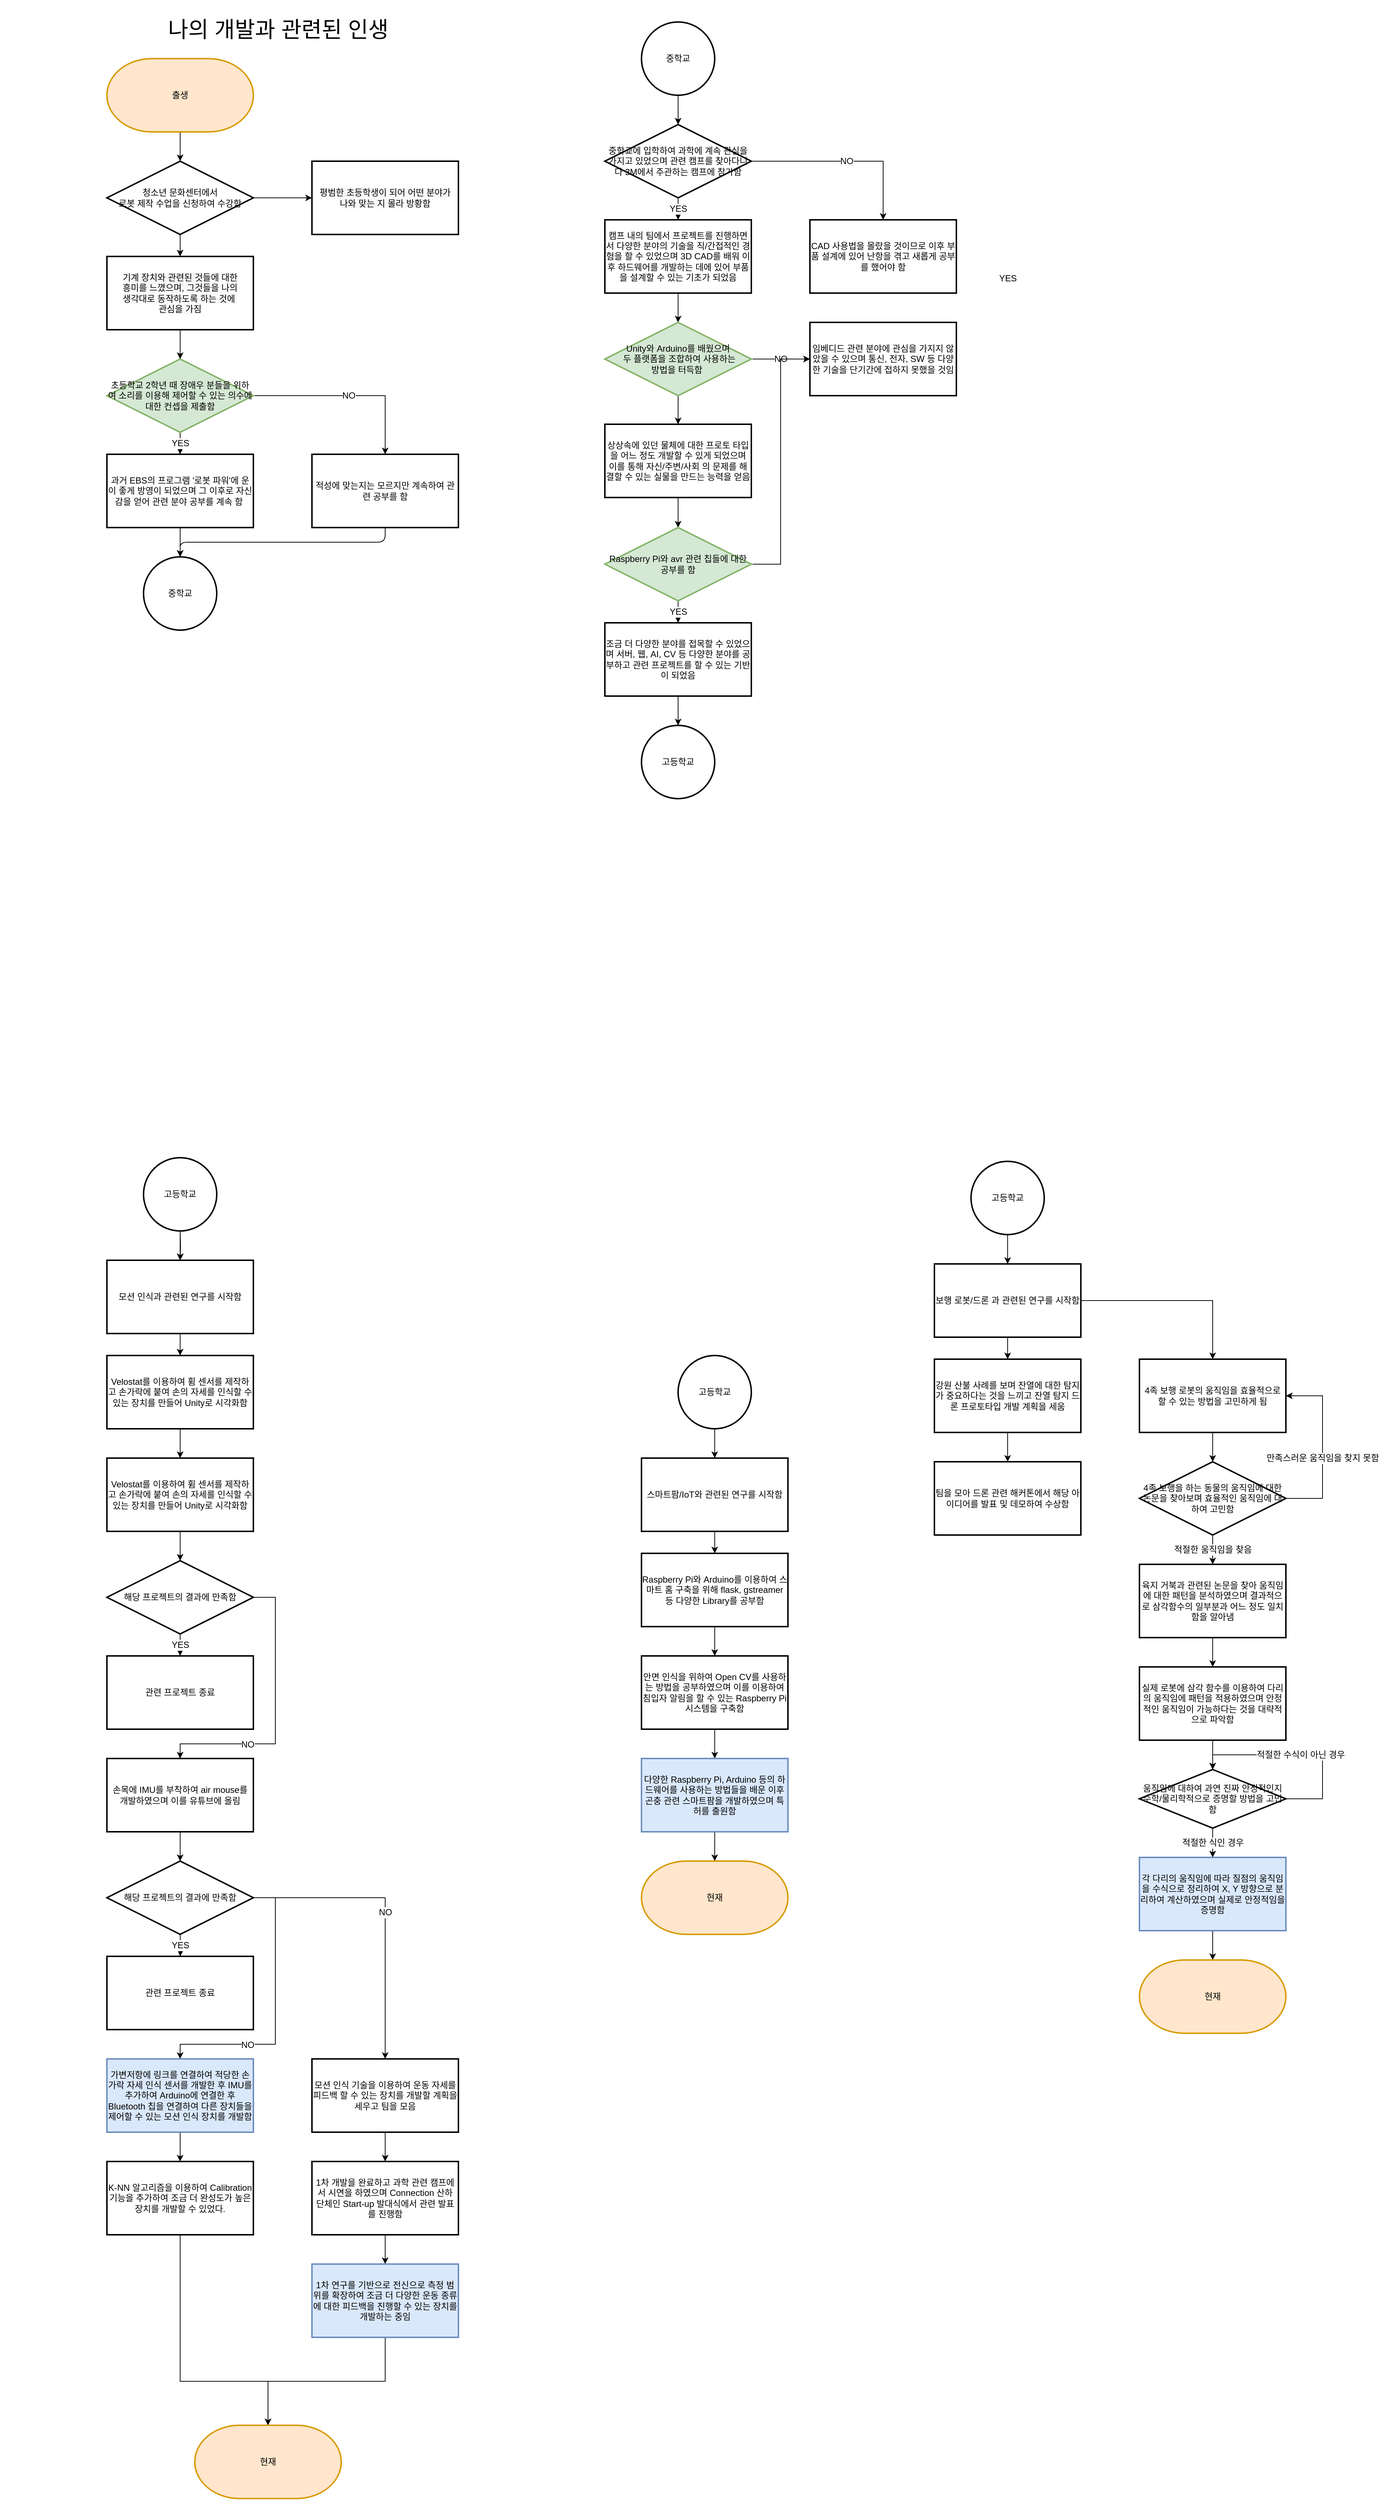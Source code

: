 <mxfile version="14.4.9" type="device"><diagram id="C5RBs43oDa-KdzZeNtuy" name="Page-1"><mxGraphModel dx="8248" dy="2820" grid="1" gridSize="10" guides="1" tooltips="1" connect="1" arrows="1" fold="1" page="1" pageScale="1" pageWidth="827" pageHeight="1169" math="0" shadow="0"><root><mxCell id="WIyWlLk6GJQsqaUBKTNV-0"/><mxCell id="WIyWlLk6GJQsqaUBKTNV-1" parent="WIyWlLk6GJQsqaUBKTNV-0"/><mxCell id="JVWOPgINhznZeAegAOgV-6" value="" style="edgeStyle=orthogonalEdgeStyle;rounded=0;orthogonalLoop=1;jettySize=auto;html=1;fontSize=12;" edge="1" parent="WIyWlLk6GJQsqaUBKTNV-1" source="Eqnc9qR9MY8-BZ1hoh0--2" target="JVWOPgINhznZeAegAOgV-3"><mxGeometry relative="1" as="geometry"/></mxCell><mxCell id="Eqnc9qR9MY8-BZ1hoh0--2" value="출생" style="strokeWidth=2;html=1;shape=mxgraph.flowchart.terminator;whiteSpace=wrap;fontSize=12;fillColor=#ffe6cc;strokeColor=#d79b00;" parent="WIyWlLk6GJQsqaUBKTNV-1" vertex="1"><mxGeometry x="180" y="80" width="200" height="100" as="geometry"/></mxCell><mxCell id="Eqnc9qR9MY8-BZ1hoh0--3" value="나의 개발과 관련된 인생" style="text;html=1;strokeColor=none;fillColor=none;align=center;verticalAlign=middle;whiteSpace=wrap;rounded=0;fontSize=30;" parent="WIyWlLk6GJQsqaUBKTNV-1" vertex="1"><mxGeometry x="34" width="760" height="80" as="geometry"/></mxCell><mxCell id="JVWOPgINhznZeAegAOgV-48" value="" style="edgeStyle=orthogonalEdgeStyle;rounded=0;orthogonalLoop=1;jettySize=auto;html=1;fontSize=12;" edge="1" parent="WIyWlLk6GJQsqaUBKTNV-1" source="JVWOPgINhznZeAegAOgV-3" target="JVWOPgINhznZeAegAOgV-47"><mxGeometry relative="1" as="geometry"/></mxCell><mxCell id="JVWOPgINhznZeAegAOgV-50" value="" style="edgeStyle=orthogonalEdgeStyle;rounded=0;orthogonalLoop=1;jettySize=auto;html=1;fontSize=12;" edge="1" parent="WIyWlLk6GJQsqaUBKTNV-1" source="JVWOPgINhznZeAegAOgV-3" target="JVWOPgINhznZeAegAOgV-49"><mxGeometry relative="1" as="geometry"/></mxCell><mxCell id="JVWOPgINhznZeAegAOgV-3" value="청소년 문화센터에서&lt;br&gt;로봇 제작 수업을 신청하여 수강함" style="strokeWidth=2;html=1;shape=mxgraph.flowchart.decision;whiteSpace=wrap;fontSize=12;" vertex="1" parent="WIyWlLk6GJQsqaUBKTNV-1"><mxGeometry x="180" y="220" width="200" height="100" as="geometry"/></mxCell><mxCell id="JVWOPgINhznZeAegAOgV-13" value="YES" style="edgeStyle=orthogonalEdgeStyle;rounded=0;orthogonalLoop=1;jettySize=auto;html=1;fontSize=12;" edge="1" parent="WIyWlLk6GJQsqaUBKTNV-1" source="JVWOPgINhznZeAegAOgV-8" target="JVWOPgINhznZeAegAOgV-12"><mxGeometry relative="1" as="geometry"/></mxCell><mxCell id="JVWOPgINhznZeAegAOgV-17" value="NO" style="edgeStyle=orthogonalEdgeStyle;rounded=0;orthogonalLoop=1;jettySize=auto;html=1;fontSize=12;" edge="1" parent="WIyWlLk6GJQsqaUBKTNV-1" source="JVWOPgINhznZeAegAOgV-8" target="JVWOPgINhznZeAegAOgV-16"><mxGeometry relative="1" as="geometry"/></mxCell><mxCell id="JVWOPgINhznZeAegAOgV-8" value="초등학교 2학년 때 장애우 분들을 위하여 소리를 이용해 제어할 수 있는 의수에 대한 컨셉을 제출함" style="strokeWidth=2;html=1;shape=mxgraph.flowchart.decision;whiteSpace=wrap;fontSize=12;fillColor=#d5e8d4;strokeColor=#82b366;" vertex="1" parent="WIyWlLk6GJQsqaUBKTNV-1"><mxGeometry x="180" y="490" width="200" height="100" as="geometry"/></mxCell><mxCell id="JVWOPgINhznZeAegAOgV-19" value="" style="edgeStyle=orthogonalEdgeStyle;rounded=0;orthogonalLoop=1;jettySize=auto;html=1;fontSize=12;" edge="1" parent="WIyWlLk6GJQsqaUBKTNV-1" source="JVWOPgINhznZeAegAOgV-12"><mxGeometry relative="1" as="geometry"><mxPoint x="280" y="760" as="targetPoint"/></mxGeometry></mxCell><mxCell id="JVWOPgINhznZeAegAOgV-12" value="과거 EBS의 프로그램 '로봇 파워'에 운이 좋게 방영이 되었으며 그 이후로 자신감을 얻어 관련 분야 공부를 계속 함&amp;nbsp;" style="whiteSpace=wrap;html=1;strokeWidth=2;" vertex="1" parent="WIyWlLk6GJQsqaUBKTNV-1"><mxGeometry x="180" y="620" width="200" height="100" as="geometry"/></mxCell><mxCell id="JVWOPgINhznZeAegAOgV-16" value="적성에 맞는지는 모르지만 계속하여 관련 공부를 함" style="whiteSpace=wrap;html=1;strokeWidth=2;" vertex="1" parent="WIyWlLk6GJQsqaUBKTNV-1"><mxGeometry x="460" y="620" width="200" height="100" as="geometry"/></mxCell><mxCell id="JVWOPgINhznZeAegAOgV-20" value="" style="endArrow=classic;html=1;fontSize=12;entryX=0.5;entryY=0;entryDx=0;entryDy=0;exitX=0.5;exitY=1;exitDx=0;exitDy=0;" edge="1" parent="WIyWlLk6GJQsqaUBKTNV-1" source="JVWOPgINhznZeAegAOgV-16"><mxGeometry width="50" height="50" relative="1" as="geometry"><mxPoint x="570" y="840" as="sourcePoint"/><mxPoint x="280" y="760" as="targetPoint"/><Array as="points"><mxPoint x="560" y="740"/><mxPoint x="280" y="740"/></Array></mxGeometry></mxCell><mxCell id="JVWOPgINhznZeAegAOgV-47" value="&#10;&#10;&lt;span style=&quot;color: rgb(0, 0, 0); font-family: helvetica; font-size: 12px; font-style: normal; font-weight: 400; letter-spacing: normal; text-align: center; text-indent: 0px; text-transform: none; word-spacing: 0px; background-color: rgb(248, 249, 250); display: inline; float: none;&quot;&gt;평범한 초등학생이 되어 어떤 분야가&lt;/span&gt;&lt;br style=&quot;color: rgb(0, 0, 0); font-family: helvetica; font-size: 12px; font-style: normal; font-weight: 400; letter-spacing: normal; text-align: center; text-indent: 0px; text-transform: none; word-spacing: 0px; background-color: rgb(248, 249, 250);&quot;&gt;&lt;span style=&quot;color: rgb(0, 0, 0); font-family: helvetica; font-size: 12px; font-style: normal; font-weight: 400; letter-spacing: normal; text-align: center; text-indent: 0px; text-transform: none; word-spacing: 0px; background-color: rgb(248, 249, 250); display: inline; float: none;&quot;&gt;나와 맞는 지 몰라 방황함&lt;/span&gt;&#10;&#10;" style="whiteSpace=wrap;html=1;strokeWidth=2;" vertex="1" parent="WIyWlLk6GJQsqaUBKTNV-1"><mxGeometry x="460" y="220" width="200" height="100" as="geometry"/></mxCell><mxCell id="JVWOPgINhznZeAegAOgV-51" value="" style="edgeStyle=orthogonalEdgeStyle;rounded=0;orthogonalLoop=1;jettySize=auto;html=1;fontSize=12;" edge="1" parent="WIyWlLk6GJQsqaUBKTNV-1" source="JVWOPgINhznZeAegAOgV-49" target="JVWOPgINhznZeAegAOgV-8"><mxGeometry relative="1" as="geometry"/></mxCell><mxCell id="JVWOPgINhznZeAegAOgV-49" value="&#10;&#10;&lt;span style=&quot;color: rgb(0, 0, 0); font-family: helvetica; font-size: 12px; font-style: normal; font-weight: 400; letter-spacing: normal; text-align: center; text-indent: 0px; text-transform: none; word-spacing: 0px; background-color: rgb(248, 249, 250); display: inline; float: none;&quot;&gt;기계 장치와 관련된 것들에 대한&lt;/span&gt;&lt;br style=&quot;color: rgb(0, 0, 0); font-family: helvetica; font-size: 12px; font-style: normal; font-weight: 400; letter-spacing: normal; text-align: center; text-indent: 0px; text-transform: none; word-spacing: 0px; background-color: rgb(248, 249, 250);&quot;&gt;&lt;span style=&quot;color: rgb(0, 0, 0); font-family: helvetica; font-size: 12px; font-style: normal; font-weight: 400; letter-spacing: normal; text-align: center; text-indent: 0px; text-transform: none; word-spacing: 0px; background-color: rgb(248, 249, 250); display: inline; float: none;&quot;&gt;흥미를 느꼈으며, 그것들을 나의&lt;/span&gt;&lt;br style=&quot;color: rgb(0, 0, 0); font-family: helvetica; font-size: 12px; font-style: normal; font-weight: 400; letter-spacing: normal; text-align: center; text-indent: 0px; text-transform: none; word-spacing: 0px; background-color: rgb(248, 249, 250);&quot;&gt;&lt;span style=&quot;color: rgb(0, 0, 0); font-family: helvetica; font-size: 12px; font-style: normal; font-weight: 400; letter-spacing: normal; text-align: center; text-indent: 0px; text-transform: none; word-spacing: 0px; background-color: rgb(248, 249, 250); display: inline; float: none;&quot;&gt;생각대로 동작하도록 하는 것에&amp;nbsp;&lt;/span&gt;&lt;br style=&quot;color: rgb(0, 0, 0); font-family: helvetica; font-size: 12px; font-style: normal; font-weight: 400; letter-spacing: normal; text-align: center; text-indent: 0px; text-transform: none; word-spacing: 0px; background-color: rgb(248, 249, 250);&quot;&gt;&lt;span style=&quot;color: rgb(0, 0, 0); font-family: helvetica; font-size: 12px; font-style: normal; font-weight: 400; letter-spacing: normal; text-align: center; text-indent: 0px; text-transform: none; word-spacing: 0px; background-color: rgb(248, 249, 250); display: inline; float: none;&quot;&gt;관심을 가짐&lt;/span&gt;&#10;&#10;" style="whiteSpace=wrap;html=1;strokeWidth=2;" vertex="1" parent="WIyWlLk6GJQsqaUBKTNV-1"><mxGeometry x="180" y="350" width="200" height="100" as="geometry"/></mxCell><mxCell id="JVWOPgINhznZeAegAOgV-55" value="" style="edgeStyle=orthogonalEdgeStyle;rounded=0;orthogonalLoop=1;jettySize=auto;html=1;fontSize=12;" edge="1" parent="WIyWlLk6GJQsqaUBKTNV-1" target="JVWOPgINhznZeAegAOgV-54"><mxGeometry relative="1" as="geometry"><mxPoint x="280" y="1680" as="sourcePoint"/></mxGeometry></mxCell><mxCell id="JVWOPgINhznZeAegAOgV-62" value="" style="edgeStyle=orthogonalEdgeStyle;rounded=0;orthogonalLoop=1;jettySize=auto;html=1;fontSize=12;" edge="1" parent="WIyWlLk6GJQsqaUBKTNV-1" source="JVWOPgINhznZeAegAOgV-54" target="JVWOPgINhznZeAegAOgV-61"><mxGeometry relative="1" as="geometry"/></mxCell><mxCell id="JVWOPgINhznZeAegAOgV-54" value="모션 인식과 관련된 연구를 시작함" style="whiteSpace=wrap;html=1;strokeWidth=2;" vertex="1" parent="WIyWlLk6GJQsqaUBKTNV-1"><mxGeometry x="180" y="1720" width="200" height="100" as="geometry"/></mxCell><mxCell id="JVWOPgINhznZeAegAOgV-64" value="" style="edgeStyle=orthogonalEdgeStyle;rounded=0;orthogonalLoop=1;jettySize=auto;html=1;fontSize=12;" edge="1" parent="WIyWlLk6GJQsqaUBKTNV-1" source="JVWOPgINhznZeAegAOgV-56" target="JVWOPgINhznZeAegAOgV-63"><mxGeometry relative="1" as="geometry"/></mxCell><mxCell id="JVWOPgINhznZeAegAOgV-56" value="스마트팜/IoT와 관련된 연구를 시작함" style="whiteSpace=wrap;html=1;strokeWidth=2;" vertex="1" parent="WIyWlLk6GJQsqaUBKTNV-1"><mxGeometry x="910" y="1990" width="200" height="100" as="geometry"/></mxCell><mxCell id="JVWOPgINhznZeAegAOgV-66" value="" style="edgeStyle=orthogonalEdgeStyle;rounded=0;orthogonalLoop=1;jettySize=auto;html=1;fontSize=12;" edge="1" parent="WIyWlLk6GJQsqaUBKTNV-1" source="JVWOPgINhznZeAegAOgV-57" target="JVWOPgINhznZeAegAOgV-65"><mxGeometry relative="1" as="geometry"/></mxCell><mxCell id="JVWOPgINhznZeAegAOgV-84" value="" style="edgeStyle=orthogonalEdgeStyle;rounded=0;orthogonalLoop=1;jettySize=auto;html=1;fontSize=12;" edge="1" parent="WIyWlLk6GJQsqaUBKTNV-1" source="JVWOPgINhznZeAegAOgV-57" target="JVWOPgINhznZeAegAOgV-83"><mxGeometry relative="1" as="geometry"/></mxCell><mxCell id="JVWOPgINhznZeAegAOgV-57" value="보행 로봇/드론 과 관련된 연구를 시작함" style="whiteSpace=wrap;html=1;strokeWidth=2;" vertex="1" parent="WIyWlLk6GJQsqaUBKTNV-1"><mxGeometry x="1310" y="1725" width="200" height="100" as="geometry"/></mxCell><mxCell id="JVWOPgINhznZeAegAOgV-92" value="" style="edgeStyle=orthogonalEdgeStyle;rounded=0;orthogonalLoop=1;jettySize=auto;html=1;fontSize=12;" edge="1" parent="WIyWlLk6GJQsqaUBKTNV-1" source="JVWOPgINhznZeAegAOgV-61" target="JVWOPgINhznZeAegAOgV-91"><mxGeometry relative="1" as="geometry"/></mxCell><mxCell id="JVWOPgINhznZeAegAOgV-61" value="Velostat를 이용하여 휨 센서를 제작하고 손가락에 붙여 손의 자세를 인식할 수 있는 장치를 만들어 Unity로 시각화함" style="whiteSpace=wrap;html=1;strokeWidth=2;" vertex="1" parent="WIyWlLk6GJQsqaUBKTNV-1"><mxGeometry x="180" y="1850" width="200" height="100" as="geometry"/></mxCell><mxCell id="JVWOPgINhznZeAegAOgV-82" value="" style="edgeStyle=orthogonalEdgeStyle;rounded=0;orthogonalLoop=1;jettySize=auto;html=1;fontSize=12;" edge="1" parent="WIyWlLk6GJQsqaUBKTNV-1" source="JVWOPgINhznZeAegAOgV-63" target="JVWOPgINhznZeAegAOgV-81"><mxGeometry relative="1" as="geometry"/></mxCell><mxCell id="JVWOPgINhznZeAegAOgV-63" value="Raspberry Pi와 Arduino를 이용하여 스마트 홈 구축을 위해 flask, gstreamer 등 다양한 Library를 공부함" style="whiteSpace=wrap;html=1;strokeWidth=2;" vertex="1" parent="WIyWlLk6GJQsqaUBKTNV-1"><mxGeometry x="910" y="2120" width="200" height="100" as="geometry"/></mxCell><mxCell id="JVWOPgINhznZeAegAOgV-68" value="" style="edgeStyle=orthogonalEdgeStyle;rounded=0;orthogonalLoop=1;jettySize=auto;html=1;fontSize=12;" edge="1" parent="WIyWlLk6GJQsqaUBKTNV-1" source="JVWOPgINhznZeAegAOgV-65" target="JVWOPgINhznZeAegAOgV-67"><mxGeometry relative="1" as="geometry"/></mxCell><mxCell id="JVWOPgINhznZeAegAOgV-65" value="4족 보행 로봇의 움직임을 효율적으로 할 수 있는 방법을 고민하게 됨" style="whiteSpace=wrap;html=1;strokeWidth=2;" vertex="1" parent="WIyWlLk6GJQsqaUBKTNV-1"><mxGeometry x="1590" y="1855" width="200" height="100" as="geometry"/></mxCell><mxCell id="JVWOPgINhznZeAegAOgV-69" style="edgeStyle=orthogonalEdgeStyle;rounded=0;orthogonalLoop=1;jettySize=auto;html=1;entryX=1;entryY=0.5;entryDx=0;entryDy=0;fontSize=12;" edge="1" parent="WIyWlLk6GJQsqaUBKTNV-1" source="JVWOPgINhznZeAegAOgV-67" target="JVWOPgINhznZeAegAOgV-65"><mxGeometry relative="1" as="geometry"><Array as="points"><mxPoint x="1840" y="2045"/><mxPoint x="1840" y="1905"/></Array></mxGeometry></mxCell><mxCell id="JVWOPgINhznZeAegAOgV-70" value="만족스러운 움직임을 찾지 못함" style="edgeLabel;html=1;align=center;verticalAlign=middle;resizable=0;points=[];fontSize=12;" vertex="1" connectable="0" parent="JVWOPgINhznZeAegAOgV-69"><mxGeometry x="-0.12" relative="1" as="geometry"><mxPoint as="offset"/></mxGeometry></mxCell><mxCell id="JVWOPgINhznZeAegAOgV-72" value="적절한 움직임을 찾음" style="edgeStyle=orthogonalEdgeStyle;rounded=0;orthogonalLoop=1;jettySize=auto;html=1;fontSize=12;" edge="1" parent="WIyWlLk6GJQsqaUBKTNV-1" source="JVWOPgINhznZeAegAOgV-67" target="JVWOPgINhznZeAegAOgV-71"><mxGeometry relative="1" as="geometry"/></mxCell><mxCell id="JVWOPgINhznZeAegAOgV-67" value="4족 보행을 하는 동물의 움직임에 대한 논문을 찾아보며 효율적인 움직임에 대하여 고민함" style="rhombus;whiteSpace=wrap;html=1;strokeWidth=2;" vertex="1" parent="WIyWlLk6GJQsqaUBKTNV-1"><mxGeometry x="1590" y="1995" width="200" height="100" as="geometry"/></mxCell><mxCell id="JVWOPgINhznZeAegAOgV-74" value="" style="edgeStyle=orthogonalEdgeStyle;rounded=0;orthogonalLoop=1;jettySize=auto;html=1;fontSize=12;" edge="1" parent="WIyWlLk6GJQsqaUBKTNV-1" source="JVWOPgINhznZeAegAOgV-71" target="JVWOPgINhznZeAegAOgV-73"><mxGeometry relative="1" as="geometry"/></mxCell><mxCell id="JVWOPgINhznZeAegAOgV-71" value="육지 거북과 관련된 논문을 찾아 움직임에 대한 패턴을 분석하였으며 결과적으로 삼각함수의 일부분과 어느 정도 일치함을 알아냄" style="whiteSpace=wrap;html=1;strokeWidth=2;" vertex="1" parent="WIyWlLk6GJQsqaUBKTNV-1"><mxGeometry x="1590" y="2135" width="200" height="100" as="geometry"/></mxCell><mxCell id="JVWOPgINhznZeAegAOgV-76" value="" style="edgeStyle=orthogonalEdgeStyle;rounded=0;orthogonalLoop=1;jettySize=auto;html=1;fontSize=12;" edge="1" parent="WIyWlLk6GJQsqaUBKTNV-1" source="JVWOPgINhznZeAegAOgV-73" target="JVWOPgINhznZeAegAOgV-75"><mxGeometry relative="1" as="geometry"/></mxCell><mxCell id="JVWOPgINhznZeAegAOgV-73" value="실제 로봇에 삼각 함수를 이용하여 다리의 움직임에 패턴을 적용하였으며 안정적인 움직임이 가능하다는 것을 대략적으로 파악함" style="whiteSpace=wrap;html=1;strokeWidth=2;" vertex="1" parent="WIyWlLk6GJQsqaUBKTNV-1"><mxGeometry x="1590" y="2275" width="200" height="100" as="geometry"/></mxCell><mxCell id="JVWOPgINhznZeAegAOgV-78" value="적절한 수식이 아닌 경우" style="edgeStyle=orthogonalEdgeStyle;rounded=0;orthogonalLoop=1;jettySize=auto;html=1;fontSize=12;" edge="1" parent="WIyWlLk6GJQsqaUBKTNV-1" source="JVWOPgINhznZeAegAOgV-75"><mxGeometry relative="1" as="geometry"><mxPoint x="1690" y="2415" as="targetPoint"/><Array as="points"><mxPoint x="1840" y="2455"/><mxPoint x="1840" y="2395"/><mxPoint x="1690" y="2395"/></Array></mxGeometry></mxCell><mxCell id="JVWOPgINhznZeAegAOgV-80" value="적절한 식인 경우" style="edgeStyle=orthogonalEdgeStyle;rounded=0;orthogonalLoop=1;jettySize=auto;html=1;fontSize=12;" edge="1" parent="WIyWlLk6GJQsqaUBKTNV-1" source="JVWOPgINhznZeAegAOgV-75" target="JVWOPgINhznZeAegAOgV-79"><mxGeometry relative="1" as="geometry"/></mxCell><mxCell id="JVWOPgINhznZeAegAOgV-75" value="움직임에 대하여 과연 진짜 안정적인지 수학/물리학적으로 증명할 방법을 고민함" style="rhombus;whiteSpace=wrap;html=1;strokeWidth=2;" vertex="1" parent="WIyWlLk6GJQsqaUBKTNV-1"><mxGeometry x="1590" y="2415" width="200" height="80" as="geometry"/></mxCell><mxCell id="JVWOPgINhznZeAegAOgV-77" style="edgeStyle=orthogonalEdgeStyle;rounded=0;orthogonalLoop=1;jettySize=auto;html=1;entryX=0.5;entryY=0;entryDx=0;entryDy=0;fontSize=12;" edge="1" parent="WIyWlLk6GJQsqaUBKTNV-1" source="JVWOPgINhznZeAegAOgV-75" target="JVWOPgINhznZeAegAOgV-75"><mxGeometry relative="1" as="geometry"><Array as="points"><mxPoint x="1750" y="2455"/><mxPoint x="1750" y="2415"/></Array></mxGeometry></mxCell><mxCell id="JVWOPgINhznZeAegAOgV-175" style="edgeStyle=orthogonalEdgeStyle;rounded=0;orthogonalLoop=1;jettySize=auto;html=1;entryX=0.5;entryY=0;entryDx=0;entryDy=0;entryPerimeter=0;fontSize=12;" edge="1" parent="WIyWlLk6GJQsqaUBKTNV-1" source="JVWOPgINhznZeAegAOgV-79" target="JVWOPgINhznZeAegAOgV-174"><mxGeometry relative="1" as="geometry"/></mxCell><mxCell id="JVWOPgINhznZeAegAOgV-79" value="각 다리의 움직임에 따라 질점의 움직임을 수식으로 정리하여 X, Y 방향으로 분리하여 계산하였으며 실제로 안정적임을 증명함" style="whiteSpace=wrap;html=1;strokeWidth=2;fillColor=#dae8fc;strokeColor=#6c8ebf;" vertex="1" parent="WIyWlLk6GJQsqaUBKTNV-1"><mxGeometry x="1590" y="2535" width="200" height="100" as="geometry"/></mxCell><mxCell id="JVWOPgINhznZeAegAOgV-90" value="" style="edgeStyle=orthogonalEdgeStyle;rounded=0;orthogonalLoop=1;jettySize=auto;html=1;fontSize=12;" edge="1" parent="WIyWlLk6GJQsqaUBKTNV-1" source="JVWOPgINhznZeAegAOgV-81" target="JVWOPgINhznZeAegAOgV-89"><mxGeometry relative="1" as="geometry"/></mxCell><mxCell id="JVWOPgINhznZeAegAOgV-81" value="안면 인식을 위하여 Open CV를 사용하는 방법을 공부하였으며 이를 이용하여 침입자 알림을 할 수 있는 Raspberry Pi 시스템을 구축함" style="whiteSpace=wrap;html=1;strokeWidth=2;" vertex="1" parent="WIyWlLk6GJQsqaUBKTNV-1"><mxGeometry x="910" y="2260" width="200" height="100" as="geometry"/></mxCell><mxCell id="JVWOPgINhznZeAegAOgV-87" value="" style="edgeStyle=orthogonalEdgeStyle;rounded=0;orthogonalLoop=1;jettySize=auto;html=1;fontSize=12;" edge="1" parent="WIyWlLk6GJQsqaUBKTNV-1" source="JVWOPgINhznZeAegAOgV-83" target="JVWOPgINhznZeAegAOgV-86"><mxGeometry relative="1" as="geometry"/></mxCell><mxCell id="JVWOPgINhznZeAegAOgV-83" value="강원 산불 사례를 보며 잔열에 대한 탐지가 중요하다는 것을 느끼고 잔열 탐지 드론 프로토타입 개발 계획을 세움" style="whiteSpace=wrap;html=1;strokeWidth=2;" vertex="1" parent="WIyWlLk6GJQsqaUBKTNV-1"><mxGeometry x="1310" y="1855" width="200" height="100" as="geometry"/></mxCell><mxCell id="JVWOPgINhznZeAegAOgV-86" value="팀을 모아 드론 관련 해커톤에서 해당 아이디어를 발표 및 데모하여 수상함" style="whiteSpace=wrap;html=1;strokeWidth=2;" vertex="1" parent="WIyWlLk6GJQsqaUBKTNV-1"><mxGeometry x="1310" y="1995" width="200" height="100" as="geometry"/></mxCell><mxCell id="JVWOPgINhznZeAegAOgV-173" style="edgeStyle=orthogonalEdgeStyle;rounded=0;orthogonalLoop=1;jettySize=auto;html=1;fontSize=12;" edge="1" parent="WIyWlLk6GJQsqaUBKTNV-1" source="JVWOPgINhznZeAegAOgV-89" target="JVWOPgINhznZeAegAOgV-172"><mxGeometry relative="1" as="geometry"/></mxCell><mxCell id="JVWOPgINhznZeAegAOgV-89" value="다양한 Raspberry Pi, Arduino 등의 하드웨어를 사용하는 방법들을 배운 이후 곤충 관련 스마트팜을 개발하였으며 특허를 출원함" style="whiteSpace=wrap;html=1;strokeWidth=2;fillColor=#dae8fc;strokeColor=#6c8ebf;" vertex="1" parent="WIyWlLk6GJQsqaUBKTNV-1"><mxGeometry x="910" y="2400" width="200" height="100" as="geometry"/></mxCell><mxCell id="JVWOPgINhznZeAegAOgV-94" value="" style="edgeStyle=orthogonalEdgeStyle;rounded=0;orthogonalLoop=1;jettySize=auto;html=1;fontSize=12;" edge="1" parent="WIyWlLk6GJQsqaUBKTNV-1" source="JVWOPgINhznZeAegAOgV-91" target="JVWOPgINhznZeAegAOgV-93"><mxGeometry relative="1" as="geometry"/></mxCell><mxCell id="JVWOPgINhznZeAegAOgV-91" value="Velostat를 이용하여 휨 센서를 제작하고 손가락에 붙여 손의 자세를 인식할 수 있는 장치를 만들어 Unity로 시각화함" style="whiteSpace=wrap;html=1;strokeWidth=2;" vertex="1" parent="WIyWlLk6GJQsqaUBKTNV-1"><mxGeometry x="180" y="1990" width="200" height="100" as="geometry"/></mxCell><mxCell id="JVWOPgINhznZeAegAOgV-96" value="YES" style="edgeStyle=orthogonalEdgeStyle;rounded=0;orthogonalLoop=1;jettySize=auto;html=1;fontSize=12;" edge="1" parent="WIyWlLk6GJQsqaUBKTNV-1" source="JVWOPgINhznZeAegAOgV-93" target="JVWOPgINhznZeAegAOgV-95"><mxGeometry relative="1" as="geometry"/></mxCell><mxCell id="JVWOPgINhznZeAegAOgV-100" style="edgeStyle=orthogonalEdgeStyle;rounded=0;orthogonalLoop=1;jettySize=auto;html=1;entryX=0.5;entryY=0;entryDx=0;entryDy=0;fontSize=12;" edge="1" parent="WIyWlLk6GJQsqaUBKTNV-1" source="JVWOPgINhznZeAegAOgV-93" target="JVWOPgINhznZeAegAOgV-98"><mxGeometry relative="1" as="geometry"><Array as="points"><mxPoint x="410" y="2180"/><mxPoint x="410" y="2380"/><mxPoint x="280" y="2380"/></Array></mxGeometry></mxCell><mxCell id="JVWOPgINhznZeAegAOgV-101" value="NO" style="edgeLabel;html=1;align=center;verticalAlign=middle;resizable=0;points=[];fontSize=12;" vertex="1" connectable="0" parent="JVWOPgINhznZeAegAOgV-100"><mxGeometry x="0.414" y="1" relative="1" as="geometry"><mxPoint as="offset"/></mxGeometry></mxCell><mxCell id="JVWOPgINhznZeAegAOgV-93" value="해당 프로젝트의 결과에 만족함" style="rhombus;whiteSpace=wrap;html=1;strokeWidth=2;" vertex="1" parent="WIyWlLk6GJQsqaUBKTNV-1"><mxGeometry x="180" y="2130" width="200" height="100" as="geometry"/></mxCell><mxCell id="JVWOPgINhznZeAegAOgV-95" value="관련 프로젝트 종료" style="whiteSpace=wrap;html=1;strokeWidth=2;" vertex="1" parent="WIyWlLk6GJQsqaUBKTNV-1"><mxGeometry x="180" y="2260" width="200" height="100" as="geometry"/></mxCell><mxCell id="JVWOPgINhznZeAegAOgV-103" value="" style="edgeStyle=orthogonalEdgeStyle;rounded=0;orthogonalLoop=1;jettySize=auto;html=1;fontSize=12;" edge="1" parent="WIyWlLk6GJQsqaUBKTNV-1" source="JVWOPgINhznZeAegAOgV-98"><mxGeometry relative="1" as="geometry"><mxPoint x="280" y="2540" as="targetPoint"/></mxGeometry></mxCell><mxCell id="JVWOPgINhznZeAegAOgV-98" value="손목에 IMU를 부착하여 air mouse를 개발하였으며 이를 유튜브에 올림" style="whiteSpace=wrap;html=1;strokeWidth=2;" vertex="1" parent="WIyWlLk6GJQsqaUBKTNV-1"><mxGeometry x="180" y="2400" width="200" height="100" as="geometry"/></mxCell><mxCell id="JVWOPgINhznZeAegAOgV-112" value="NO" style="edgeStyle=orthogonalEdgeStyle;rounded=0;orthogonalLoop=1;jettySize=auto;html=1;entryX=0.5;entryY=0;entryDx=0;entryDy=0;fontSize=12;" edge="1" parent="WIyWlLk6GJQsqaUBKTNV-1" source="JVWOPgINhznZeAegAOgV-104" target="JVWOPgINhznZeAegAOgV-111"><mxGeometry relative="1" as="geometry"/></mxCell><mxCell id="JVWOPgINhznZeAegAOgV-104" value="해당 프로젝트의 결과에 만족함" style="rhombus;whiteSpace=wrap;html=1;strokeWidth=2;" vertex="1" parent="WIyWlLk6GJQsqaUBKTNV-1"><mxGeometry x="180" y="2540" width="200" height="100" as="geometry"/></mxCell><mxCell id="JVWOPgINhznZeAegAOgV-105" value="YES" style="edgeStyle=orthogonalEdgeStyle;rounded=0;orthogonalLoop=1;jettySize=auto;html=1;fontSize=12;" edge="1" parent="WIyWlLk6GJQsqaUBKTNV-1" target="JVWOPgINhznZeAegAOgV-106"><mxGeometry relative="1" as="geometry"><mxPoint x="280" y="2640" as="sourcePoint"/></mxGeometry></mxCell><mxCell id="JVWOPgINhznZeAegAOgV-106" value="관련 프로젝트 종료" style="whiteSpace=wrap;html=1;strokeWidth=2;" vertex="1" parent="WIyWlLk6GJQsqaUBKTNV-1"><mxGeometry x="180" y="2670" width="200" height="100" as="geometry"/></mxCell><mxCell id="JVWOPgINhznZeAegAOgV-107" style="edgeStyle=orthogonalEdgeStyle;rounded=0;orthogonalLoop=1;jettySize=auto;html=1;entryX=0.5;entryY=0;entryDx=0;entryDy=0;fontSize=12;" edge="1" parent="WIyWlLk6GJQsqaUBKTNV-1" target="JVWOPgINhznZeAegAOgV-109"><mxGeometry relative="1" as="geometry"><mxPoint x="380" y="2590" as="sourcePoint"/><Array as="points"><mxPoint x="410" y="2590"/><mxPoint x="410" y="2790"/><mxPoint x="280" y="2790"/></Array></mxGeometry></mxCell><mxCell id="JVWOPgINhznZeAegAOgV-108" value="NO" style="edgeLabel;html=1;align=center;verticalAlign=middle;resizable=0;points=[];fontSize=12;" vertex="1" connectable="0" parent="JVWOPgINhznZeAegAOgV-107"><mxGeometry x="0.414" y="1" relative="1" as="geometry"><mxPoint as="offset"/></mxGeometry></mxCell><mxCell id="JVWOPgINhznZeAegAOgV-114" value="" style="edgeStyle=orthogonalEdgeStyle;rounded=0;orthogonalLoop=1;jettySize=auto;html=1;fontSize=12;" edge="1" parent="WIyWlLk6GJQsqaUBKTNV-1" source="JVWOPgINhznZeAegAOgV-109" target="JVWOPgINhznZeAegAOgV-113"><mxGeometry relative="1" as="geometry"/></mxCell><mxCell id="JVWOPgINhznZeAegAOgV-109" value="가변저항에 링크를 연결하여 적당한 손가락 자세 인식 센서를 개발한 후 IMU를 추가하여 Arduino에 연결한 후 Bluetooth 칩을 연결하여 다른 장치들을 제어할 수 있는 모션 인식 장치를 개발함" style="whiteSpace=wrap;html=1;strokeWidth=2;fillColor=#dae8fc;strokeColor=#6c8ebf;" vertex="1" parent="WIyWlLk6GJQsqaUBKTNV-1"><mxGeometry x="180" y="2810" width="200" height="100" as="geometry"/></mxCell><mxCell id="JVWOPgINhznZeAegAOgV-116" value="" style="edgeStyle=orthogonalEdgeStyle;rounded=0;orthogonalLoop=1;jettySize=auto;html=1;fontSize=12;" edge="1" parent="WIyWlLk6GJQsqaUBKTNV-1" source="JVWOPgINhznZeAegAOgV-111" target="JVWOPgINhznZeAegAOgV-115"><mxGeometry relative="1" as="geometry"/></mxCell><mxCell id="JVWOPgINhznZeAegAOgV-111" value="모션 인식 기술을 이용하여 운동 자세를 피드백 할 수 있는 장치를 개발할 계획을 세우고 팀을 모음" style="whiteSpace=wrap;html=1;strokeWidth=2;" vertex="1" parent="WIyWlLk6GJQsqaUBKTNV-1"><mxGeometry x="460" y="2810" width="200" height="100" as="geometry"/></mxCell><mxCell id="JVWOPgINhznZeAegAOgV-171" style="edgeStyle=orthogonalEdgeStyle;rounded=0;orthogonalLoop=1;jettySize=auto;html=1;fontSize=12;" edge="1" parent="WIyWlLk6GJQsqaUBKTNV-1" source="JVWOPgINhznZeAegAOgV-113"><mxGeometry relative="1" as="geometry"><mxPoint x="400" y="3310" as="targetPoint"/><Array as="points"><mxPoint x="280" y="3250"/><mxPoint x="400" y="3250"/></Array></mxGeometry></mxCell><mxCell id="JVWOPgINhznZeAegAOgV-113" value="K-NN 알고리즘을 이용하여 Calibration 기능을 추가하여 조금 더 완성도가 높은 장치를 개발할 수 있었다." style="whiteSpace=wrap;html=1;strokeWidth=2;" vertex="1" parent="WIyWlLk6GJQsqaUBKTNV-1"><mxGeometry x="180" y="2950" width="200" height="100" as="geometry"/></mxCell><mxCell id="JVWOPgINhznZeAegAOgV-118" value="" style="edgeStyle=orthogonalEdgeStyle;rounded=0;orthogonalLoop=1;jettySize=auto;html=1;fontSize=12;" edge="1" parent="WIyWlLk6GJQsqaUBKTNV-1" source="JVWOPgINhznZeAegAOgV-115" target="JVWOPgINhznZeAegAOgV-117"><mxGeometry relative="1" as="geometry"/></mxCell><mxCell id="JVWOPgINhznZeAegAOgV-115" value="1차 개발을 완료하고 과학 관련 캠프에서 시연을 하였으며 Connection 산하 단체인 Start-up 발대식에서 관련 발표를 진행함" style="whiteSpace=wrap;html=1;strokeWidth=2;" vertex="1" parent="WIyWlLk6GJQsqaUBKTNV-1"><mxGeometry x="460" y="2950" width="200" height="100" as="geometry"/></mxCell><mxCell id="JVWOPgINhznZeAegAOgV-170" style="edgeStyle=orthogonalEdgeStyle;rounded=0;orthogonalLoop=1;jettySize=auto;html=1;entryX=0.5;entryY=0;entryDx=0;entryDy=0;entryPerimeter=0;fontSize=12;" edge="1" parent="WIyWlLk6GJQsqaUBKTNV-1" source="JVWOPgINhznZeAegAOgV-117" target="JVWOPgINhznZeAegAOgV-119"><mxGeometry relative="1" as="geometry"/></mxCell><mxCell id="JVWOPgINhznZeAegAOgV-117" value="1차 연구를 기반으로 전신으로 측정 범위를 확장하여 조금 더 다양한 운동 종류에 대한 피드백을 진행할 수 있는 장치를 개발하는 중임" style="whiteSpace=wrap;html=1;strokeWidth=2;fillColor=#dae8fc;strokeColor=#6c8ebf;" vertex="1" parent="WIyWlLk6GJQsqaUBKTNV-1"><mxGeometry x="460" y="3090" width="200" height="100" as="geometry"/></mxCell><mxCell id="JVWOPgINhznZeAegAOgV-119" value="현재" style="strokeWidth=2;html=1;shape=mxgraph.flowchart.terminator;whiteSpace=wrap;fontSize=12;fillColor=#ffe6cc;strokeColor=#d79b00;" vertex="1" parent="WIyWlLk6GJQsqaUBKTNV-1"><mxGeometry x="300" y="3310" width="200" height="100" as="geometry"/></mxCell><mxCell id="JVWOPgINhznZeAegAOgV-125" value="YES" style="edgeStyle=orthogonalEdgeStyle;rounded=0;orthogonalLoop=1;jettySize=auto;html=1;fontSize=12;" edge="1" parent="WIyWlLk6GJQsqaUBKTNV-1" source="JVWOPgINhznZeAegAOgV-127" target="JVWOPgINhznZeAegAOgV-129"><mxGeometry relative="1" as="geometry"/></mxCell><mxCell id="JVWOPgINhznZeAegAOgV-126" value="NO" style="edgeStyle=orthogonalEdgeStyle;rounded=0;orthogonalLoop=1;jettySize=auto;html=1;fontSize=12;" edge="1" parent="WIyWlLk6GJQsqaUBKTNV-1" source="JVWOPgINhznZeAegAOgV-127" target="JVWOPgINhznZeAegAOgV-130"><mxGeometry relative="1" as="geometry"/></mxCell><mxCell id="JVWOPgINhznZeAegAOgV-127" value="중학교에 입학하여 과학에 계속 관심을 가지고 있었으며 관련 캠프를 찾아다니다 3M에서 주관하는 캠프에 참가함" style="rhombus;whiteSpace=wrap;html=1;strokeWidth=2;" vertex="1" parent="WIyWlLk6GJQsqaUBKTNV-1"><mxGeometry x="860" y="170" width="200" height="100" as="geometry"/></mxCell><mxCell id="JVWOPgINhznZeAegAOgV-128" value="" style="edgeStyle=orthogonalEdgeStyle;rounded=0;orthogonalLoop=1;jettySize=auto;html=1;fontSize=12;" edge="1" parent="WIyWlLk6GJQsqaUBKTNV-1" source="JVWOPgINhznZeAegAOgV-129" target="JVWOPgINhznZeAegAOgV-133"><mxGeometry relative="1" as="geometry"/></mxCell><mxCell id="JVWOPgINhznZeAegAOgV-129" value="캠프 내의 팀에서 프로젝트를 진행하면서 다양한 분야의 기술을 직/간접적인 경험을 할 수 있었으며 3D CAD를 배워 이후 하드웨어를 개발하는 데에 있어 부품을 설계할 수 있는 기초가 되었음" style="whiteSpace=wrap;html=1;strokeWidth=2;" vertex="1" parent="WIyWlLk6GJQsqaUBKTNV-1"><mxGeometry x="860" y="300" width="200" height="100" as="geometry"/></mxCell><mxCell id="JVWOPgINhznZeAegAOgV-130" value="CAD 사용법을 몰랐을 것이므로 이후 부품 설계에 있어 난항을 겪고 새롭게 공부를 했어야 함" style="whiteSpace=wrap;html=1;strokeWidth=2;" vertex="1" parent="WIyWlLk6GJQsqaUBKTNV-1"><mxGeometry x="1140" y="300" width="200" height="100" as="geometry"/></mxCell><mxCell id="JVWOPgINhznZeAegAOgV-131" value="NO" style="edgeStyle=orthogonalEdgeStyle;rounded=0;orthogonalLoop=1;jettySize=auto;html=1;fontSize=12;" edge="1" parent="WIyWlLk6GJQsqaUBKTNV-1" source="JVWOPgINhznZeAegAOgV-133" target="JVWOPgINhznZeAegAOgV-134"><mxGeometry relative="1" as="geometry"/></mxCell><mxCell id="JVWOPgINhznZeAegAOgV-132" value="YES" style="edgeStyle=orthogonalEdgeStyle;rounded=0;orthogonalLoop=1;jettySize=auto;html=1;fontSize=12;" edge="1" parent="WIyWlLk6GJQsqaUBKTNV-1" source="JVWOPgINhznZeAegAOgV-133" target="JVWOPgINhznZeAegAOgV-136"><mxGeometry x="-1" y="478" relative="1" as="geometry"><mxPoint x="-28" y="-160" as="offset"/></mxGeometry></mxCell><mxCell id="JVWOPgINhznZeAegAOgV-133" value="Unity와 Arduino를 배웠으며&lt;br&gt;&amp;nbsp;두 플랫폼을 조합하여 사용하는&lt;br&gt;방법을 터득함&amp;nbsp;" style="rhombus;whiteSpace=wrap;html=1;strokeWidth=2;fillColor=#d5e8d4;strokeColor=#82b366;" vertex="1" parent="WIyWlLk6GJQsqaUBKTNV-1"><mxGeometry x="860" y="440" width="200" height="100" as="geometry"/></mxCell><mxCell id="JVWOPgINhznZeAegAOgV-134" value="임베디드 관련 분야에 관심을 가지지 않았을 수 있으며 통신, 전자, SW 등 다양한 기술을 단기간에 접하지 못했을 것임" style="whiteSpace=wrap;html=1;strokeWidth=2;" vertex="1" parent="WIyWlLk6GJQsqaUBKTNV-1"><mxGeometry x="1140" y="440" width="200" height="100" as="geometry"/></mxCell><mxCell id="JVWOPgINhznZeAegAOgV-135" value="" style="edgeStyle=orthogonalEdgeStyle;rounded=0;orthogonalLoop=1;jettySize=auto;html=1;fontSize=12;" edge="1" parent="WIyWlLk6GJQsqaUBKTNV-1" source="JVWOPgINhznZeAegAOgV-136" target="JVWOPgINhznZeAegAOgV-139"><mxGeometry relative="1" as="geometry"/></mxCell><mxCell id="JVWOPgINhznZeAegAOgV-136" value="상상속에 있던 물체에 대한 프로토 타입을 어느 정도 개발할 수 있게 되었으며 이를 통해 자신/주변/사회 의 문제를 해결할 수 있는 실물을 만드는 능력을 얻음" style="whiteSpace=wrap;html=1;strokeWidth=2;" vertex="1" parent="WIyWlLk6GJQsqaUBKTNV-1"><mxGeometry x="860" y="579" width="200" height="100" as="geometry"/></mxCell><mxCell id="JVWOPgINhznZeAegAOgV-137" value="YES" style="edgeStyle=orthogonalEdgeStyle;rounded=0;orthogonalLoop=1;jettySize=auto;html=1;fontSize=12;" edge="1" parent="WIyWlLk6GJQsqaUBKTNV-1" source="JVWOPgINhznZeAegAOgV-139" target="JVWOPgINhznZeAegAOgV-140"><mxGeometry relative="1" as="geometry"/></mxCell><mxCell id="JVWOPgINhznZeAegAOgV-138" style="edgeStyle=orthogonalEdgeStyle;rounded=0;orthogonalLoop=1;jettySize=auto;html=1;entryX=0;entryY=0.5;entryDx=0;entryDy=0;fontSize=12;" edge="1" parent="WIyWlLk6GJQsqaUBKTNV-1" source="JVWOPgINhznZeAegAOgV-139" target="JVWOPgINhznZeAegAOgV-134"><mxGeometry relative="1" as="geometry"/></mxCell><mxCell id="JVWOPgINhznZeAegAOgV-139" value="Raspberry Pi와 avr 관련 칩들에 대한 공부를 함" style="rhombus;whiteSpace=wrap;html=1;strokeWidth=2;fillColor=#d5e8d4;strokeColor=#82b366;" vertex="1" parent="WIyWlLk6GJQsqaUBKTNV-1"><mxGeometry x="860" y="720" width="200" height="100" as="geometry"/></mxCell><mxCell id="JVWOPgINhznZeAegAOgV-164" value="" style="edgeStyle=orthogonalEdgeStyle;rounded=0;orthogonalLoop=1;jettySize=auto;html=1;fontSize=12;" edge="1" parent="WIyWlLk6GJQsqaUBKTNV-1" source="JVWOPgINhznZeAegAOgV-140" target="JVWOPgINhznZeAegAOgV-163"><mxGeometry relative="1" as="geometry"/></mxCell><mxCell id="JVWOPgINhznZeAegAOgV-140" value="조금 더 다양한 분야를 접목할 수 있었으며 서버, 웹, AI, CV 등 다양한 분야를 공부하고 관련 프로젝트를 할 수 있는 기반이 되었음" style="whiteSpace=wrap;html=1;strokeWidth=2;" vertex="1" parent="WIyWlLk6GJQsqaUBKTNV-1"><mxGeometry x="860" y="850" width="200" height="100" as="geometry"/></mxCell><mxCell id="JVWOPgINhznZeAegAOgV-159" value="중학교" style="strokeWidth=2;html=1;shape=mxgraph.flowchart.start_2;whiteSpace=wrap;fontSize=12;" vertex="1" parent="WIyWlLk6GJQsqaUBKTNV-1"><mxGeometry x="230" y="760" width="100" height="100" as="geometry"/></mxCell><mxCell id="JVWOPgINhznZeAegAOgV-161" value="" style="edgeStyle=orthogonalEdgeStyle;rounded=0;orthogonalLoop=1;jettySize=auto;html=1;fontSize=12;" edge="1" parent="WIyWlLk6GJQsqaUBKTNV-1" source="JVWOPgINhznZeAegAOgV-160" target="JVWOPgINhznZeAegAOgV-127"><mxGeometry relative="1" as="geometry"/></mxCell><mxCell id="JVWOPgINhznZeAegAOgV-160" value="중학교" style="strokeWidth=2;html=1;shape=mxgraph.flowchart.start_2;whiteSpace=wrap;fontSize=12;" vertex="1" parent="WIyWlLk6GJQsqaUBKTNV-1"><mxGeometry x="910" y="30" width="100" height="100" as="geometry"/></mxCell><mxCell id="JVWOPgINhznZeAegAOgV-165" value="" style="edgeStyle=orthogonalEdgeStyle;rounded=0;orthogonalLoop=1;jettySize=auto;html=1;fontSize=12;" edge="1" parent="WIyWlLk6GJQsqaUBKTNV-1" source="JVWOPgINhznZeAegAOgV-162" target="JVWOPgINhznZeAegAOgV-54"><mxGeometry relative="1" as="geometry"/></mxCell><mxCell id="JVWOPgINhznZeAegAOgV-162" value="고등학교" style="strokeWidth=2;html=1;shape=mxgraph.flowchart.start_2;whiteSpace=wrap;fontSize=12;" vertex="1" parent="WIyWlLk6GJQsqaUBKTNV-1"><mxGeometry x="230" y="1580" width="100" height="100" as="geometry"/></mxCell><mxCell id="JVWOPgINhznZeAegAOgV-163" value="고등학교" style="strokeWidth=2;html=1;shape=mxgraph.flowchart.start_2;whiteSpace=wrap;fontSize=12;" vertex="1" parent="WIyWlLk6GJQsqaUBKTNV-1"><mxGeometry x="910" y="990" width="100" height="100" as="geometry"/></mxCell><mxCell id="JVWOPgINhznZeAegAOgV-166" value="" style="edgeStyle=orthogonalEdgeStyle;rounded=0;orthogonalLoop=1;jettySize=auto;html=1;fontSize=12;" edge="1" parent="WIyWlLk6GJQsqaUBKTNV-1" source="JVWOPgINhznZeAegAOgV-167"><mxGeometry relative="1" as="geometry"><mxPoint x="1010" y="1990" as="targetPoint"/></mxGeometry></mxCell><mxCell id="JVWOPgINhznZeAegAOgV-167" value="고등학교" style="strokeWidth=2;html=1;shape=mxgraph.flowchart.start_2;whiteSpace=wrap;fontSize=12;" vertex="1" parent="WIyWlLk6GJQsqaUBKTNV-1"><mxGeometry x="960" y="1850" width="100" height="100" as="geometry"/></mxCell><mxCell id="JVWOPgINhznZeAegAOgV-168" value="" style="edgeStyle=orthogonalEdgeStyle;rounded=0;orthogonalLoop=1;jettySize=auto;html=1;fontSize=12;" edge="1" parent="WIyWlLk6GJQsqaUBKTNV-1" source="JVWOPgINhznZeAegAOgV-169"><mxGeometry relative="1" as="geometry"><mxPoint x="1410" y="1725" as="targetPoint"/></mxGeometry></mxCell><mxCell id="JVWOPgINhznZeAegAOgV-169" value="고등학교" style="strokeWidth=2;html=1;shape=mxgraph.flowchart.start_2;whiteSpace=wrap;fontSize=12;" vertex="1" parent="WIyWlLk6GJQsqaUBKTNV-1"><mxGeometry x="1360" y="1585" width="100" height="100" as="geometry"/></mxCell><mxCell id="JVWOPgINhznZeAegAOgV-172" value="현재" style="strokeWidth=2;html=1;shape=mxgraph.flowchart.terminator;whiteSpace=wrap;fontSize=12;fillColor=#ffe6cc;strokeColor=#d79b00;direction=west;" vertex="1" parent="WIyWlLk6GJQsqaUBKTNV-1"><mxGeometry x="910" y="2540" width="200" height="100" as="geometry"/></mxCell><mxCell id="JVWOPgINhznZeAegAOgV-174" value="현재" style="strokeWidth=2;html=1;shape=mxgraph.flowchart.terminator;whiteSpace=wrap;fontSize=12;fillColor=#ffe6cc;strokeColor=#d79b00;" vertex="1" parent="WIyWlLk6GJQsqaUBKTNV-1"><mxGeometry x="1590" y="2675" width="200" height="100" as="geometry"/></mxCell></root></mxGraphModel></diagram></mxfile>